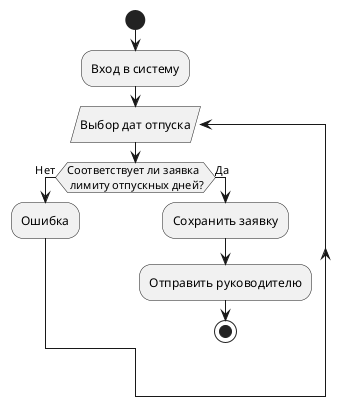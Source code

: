 @startuml
start
:Вход в систему;
repeat :Выбор дат отпуска/
if (Соответствует ли заявка\n лимиту отпускных дней?) then (Нет)
  :Ошибка;
else (Да)
  :Сохранить заявку;
  :Отправить руководителю;
  stop
endif
@enduml